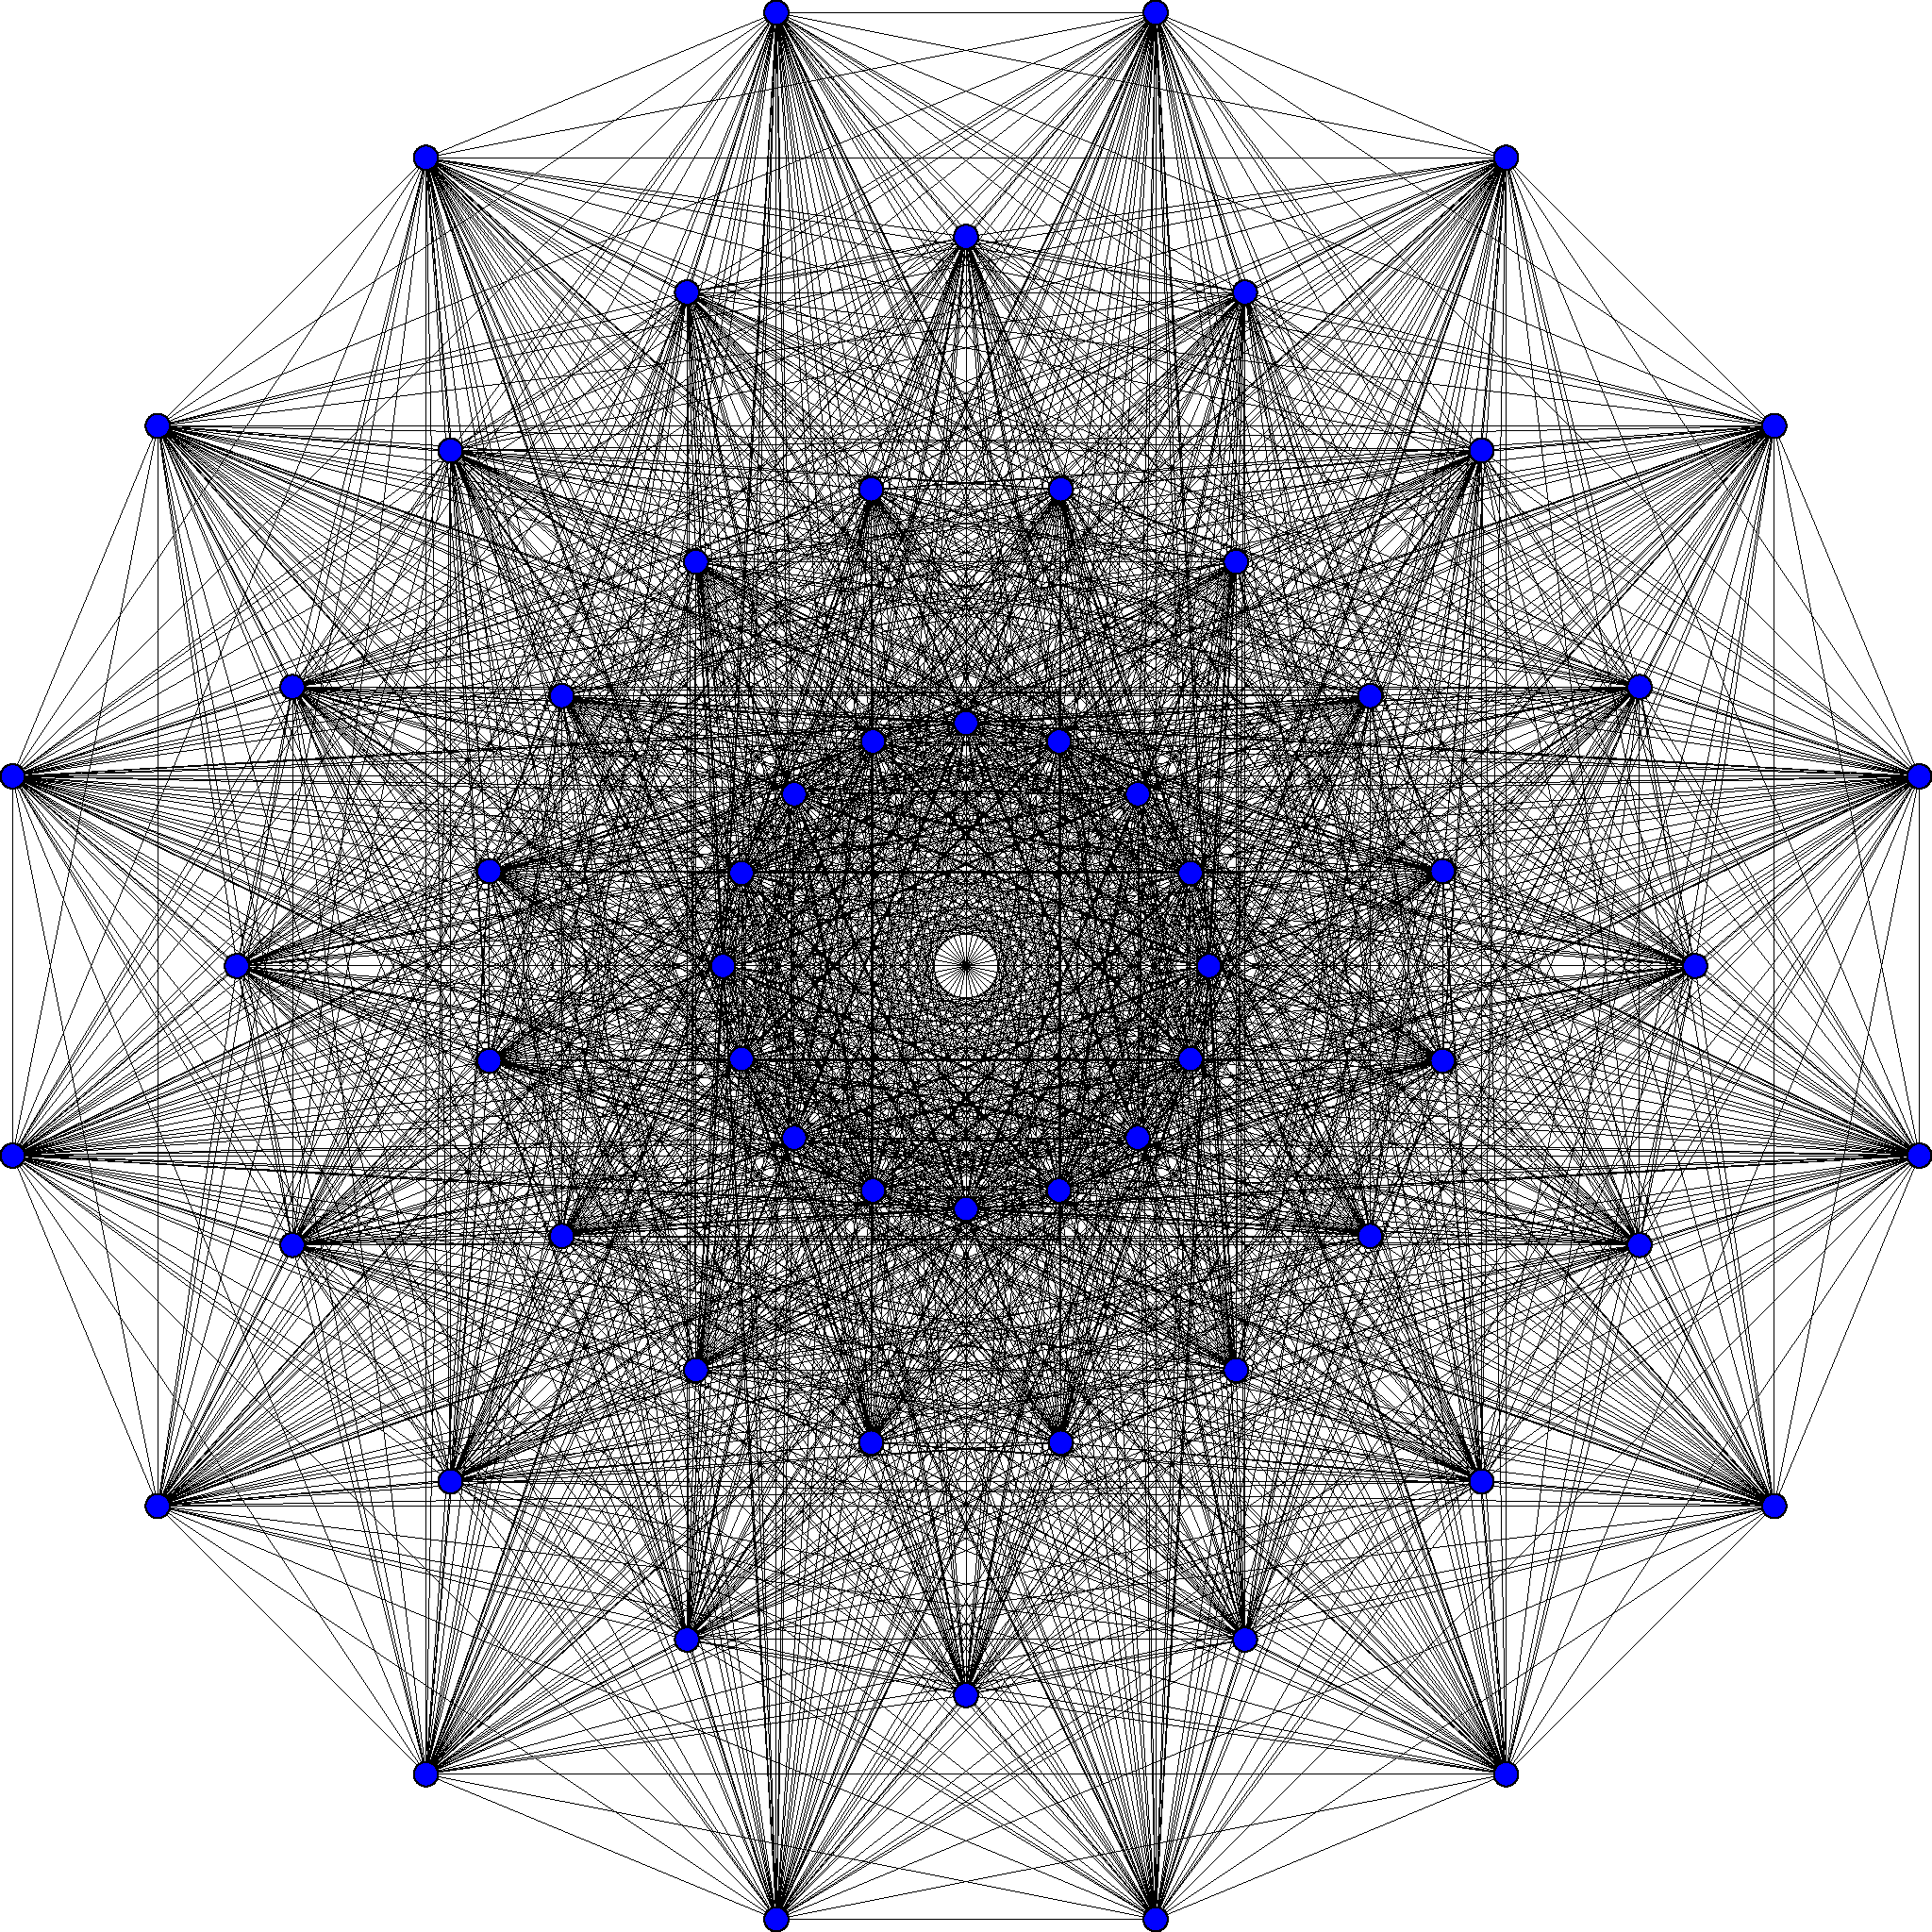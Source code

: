 /******************************************************************************
 *                                 LICENSE                                    *
 ******************************************************************************
 *  This file is part of Mathematics-and-Physics.                             *
 *                                                                            *
 *  Mathematics-and-Physics is free software: you can redistribute it and/or  *
 *  modify it under the terms of the GNU General Public License as published  *
 *  by the Free Software Foundation, either version 3 of the License, or      *
 *  (at your option) any later version.                                       *
 *                                                                            *
 *  Mathematics-and-Physics is distributed in the hope that it will be useful *
 *  but WITHOUT ANY WARRANTY; without even the implied warranty of            *
 *  MERCHANTABILITY or FITNESS FOR A PARTICULAR PURPOSE.  See the             *
 *  GNU General Public License for more details.                              *
 *                                                                            *
 *  You should have received a copy of the GNU General Public License         *
 *  along with Mathematics-and-Physics.  If not, see                          *
 *  <https://www.gnu.org/licenses/>.                                          *
 ******************************************************************************/

/*  Size of the figure.                                                       */
size(1024);

/*  Array for vertices.                                                       */
pair[] V;

/*  Variables for indexing.                                                   */
int m, n;

/*  Number of points in a circle.                                             */
int N = 16;

/*  The number of circles.                                                    */
int number_of_circles = 4;

/*  Variable for the angle a point has on a given circle.                     */
real theta;

/*  And a shift in the angle for alternating circles.                         */
real shift;

/*  Loop through and create the vertices.                                     */
for (m = 0; m < number_of_circles; ++m)
{
    /*  If m is even there is no shift. If it is odd, shift by pi / N.        */
    if ((m % 2) == 0)
        shift = 0;
    else
        shift = pi / N;

    /*  Create the vertices on the current circle.                            */
    for (n = 0; n < N; ++n)
    {
        /*  Compute the angle of the current point.                           */
        theta = 2*pi*n/N;

        /*  And compute the position of the point.                            */
        V[n + m*N] = scale(m + 1.0)*expi(theta + shift);
    }
    /*  End of for loop over points on a given circle.                        */
}
/*  End of for loop over each circle.                                         */

/*  Draw all of the edges.                                                    */
for (m = 0; m < number_of_circles * N; ++m)
{
    for (n = 0; n < number_of_circles * N; ++n)
    {
        /*  No need to draw an edge from a point to itself.                   */
        if (n == m)
            continue;
        else
            draw(V[n] -- V[m], black + linewidth(0.5pt));
    }
}

/*  Place a dot on all of the vertices.                                       */
for (n = 0; n < number_of_circles * N; ++n)
    filldraw(circle(V[n], 0.05), blue, black);
